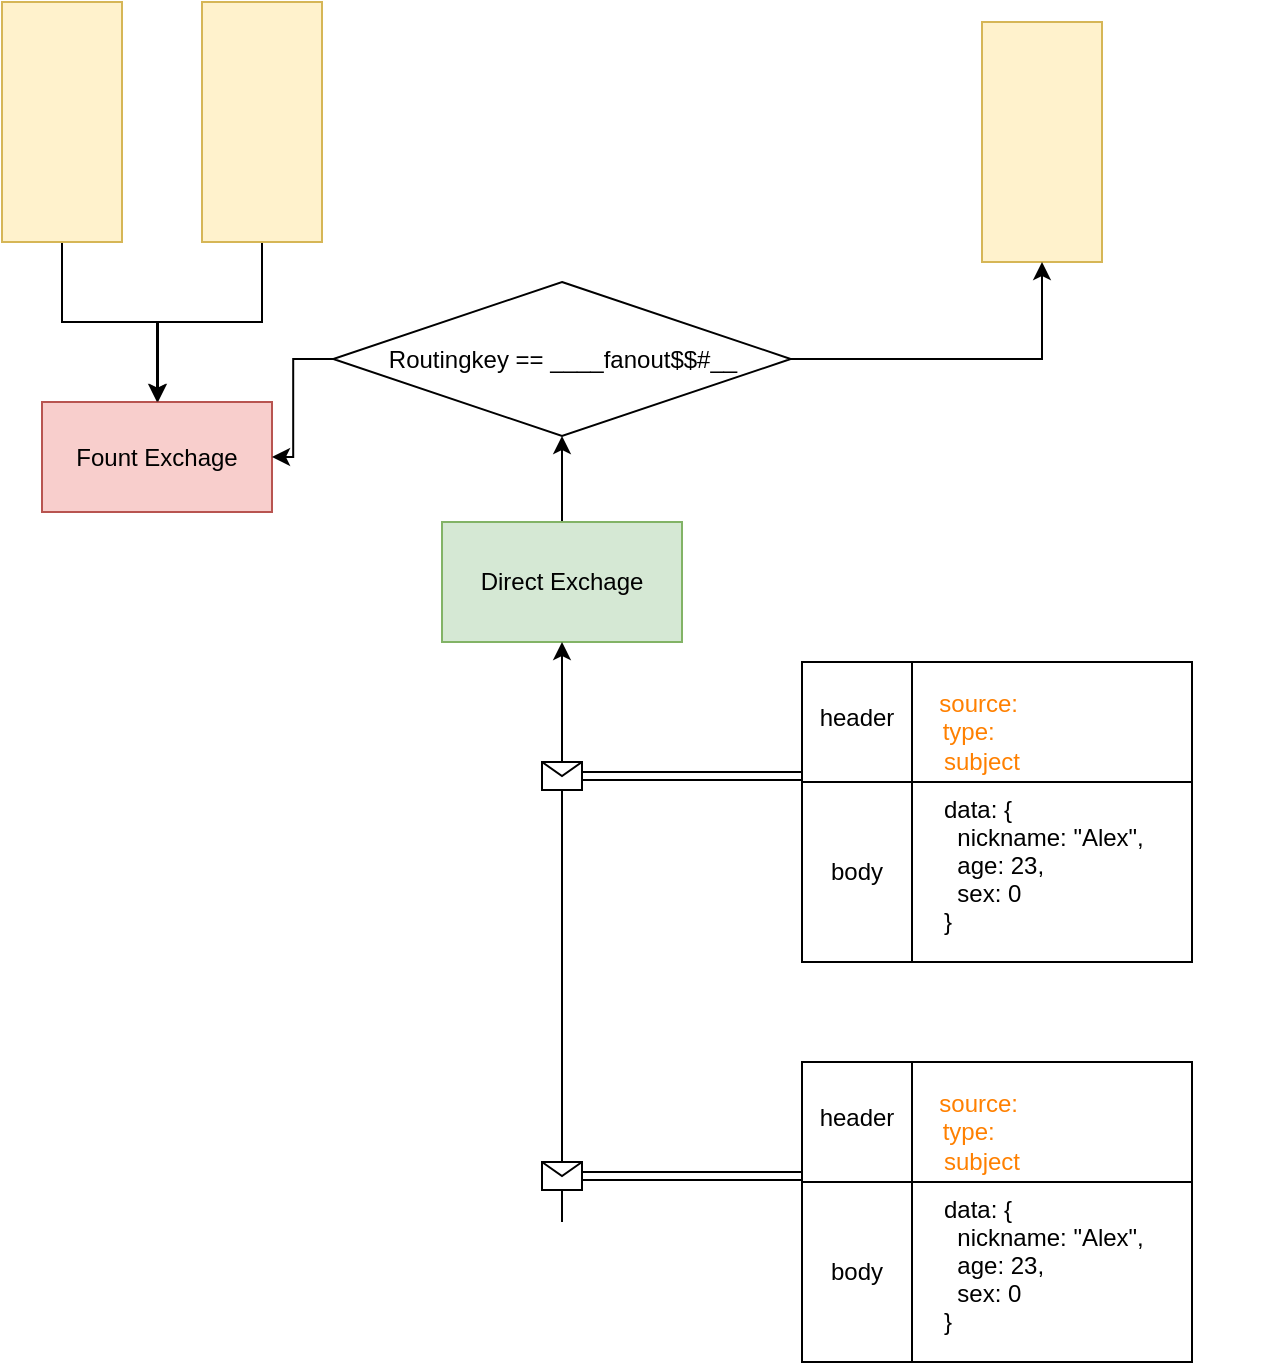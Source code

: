 <mxfile version="15.4.0" type="device"><diagram id="_MtEyyZ0zHupg3hYz6D8" name="第 1 页"><mxGraphModel dx="911" dy="861" grid="1" gridSize="10" guides="1" tooltips="1" connect="1" arrows="1" fold="1" page="1" pageScale="1" pageWidth="827" pageHeight="1169" math="0" shadow="0"><root><mxCell id="0"/><mxCell id="1" parent="0"/><mxCell id="txwxLR9py4HFr5qY0VI3-78" value="" style="group" vertex="1" connectable="0" parent="1"><mxGeometry x="90" y="140" width="170" height="255" as="geometry"/></mxCell><mxCell id="txwxLR9py4HFr5qY0VI3-5" value="Fount Exchage&lt;br&gt;" style="rounded=0;whiteSpace=wrap;html=1;rotation=0;fillColor=#f8cecc;strokeColor=#b85450;" vertex="1" parent="txwxLR9py4HFr5qY0VI3-78"><mxGeometry x="20" y="200" width="115" height="55" as="geometry"/></mxCell><mxCell id="txwxLR9py4HFr5qY0VI3-73" style="edgeStyle=orthogonalEdgeStyle;rounded=0;orthogonalLoop=1;jettySize=auto;html=1;entryX=0.5;entryY=0;entryDx=0;entryDy=0;fontColor=#FF8000;" edge="1" parent="txwxLR9py4HFr5qY0VI3-78" source="txwxLR9py4HFr5qY0VI3-69" target="txwxLR9py4HFr5qY0VI3-5"><mxGeometry relative="1" as="geometry"/></mxCell><mxCell id="txwxLR9py4HFr5qY0VI3-69" value="" style="rounded=0;whiteSpace=wrap;html=1;direction=south;fillColor=#fff2cc;strokeColor=#d6b656;" vertex="1" parent="txwxLR9py4HFr5qY0VI3-78"><mxGeometry width="60" height="120" as="geometry"/></mxCell><mxCell id="txwxLR9py4HFr5qY0VI3-72" style="edgeStyle=orthogonalEdgeStyle;rounded=0;orthogonalLoop=1;jettySize=auto;html=1;fontColor=#FF8000;" edge="1" parent="txwxLR9py4HFr5qY0VI3-78" source="txwxLR9py4HFr5qY0VI3-70" target="txwxLR9py4HFr5qY0VI3-5"><mxGeometry relative="1" as="geometry"><Array as="points"><mxPoint x="130" y="160"/><mxPoint x="78" y="160"/></Array></mxGeometry></mxCell><mxCell id="txwxLR9py4HFr5qY0VI3-70" value="" style="rounded=0;whiteSpace=wrap;html=1;direction=south;fillColor=#fff2cc;strokeColor=#d6b656;" vertex="1" parent="txwxLR9py4HFr5qY0VI3-78"><mxGeometry x="100" width="60" height="120" as="geometry"/></mxCell><mxCell id="txwxLR9py4HFr5qY0VI3-79" value="" style="group" vertex="1" connectable="0" parent="1"><mxGeometry x="300" y="200" width="425" height="620" as="geometry"/></mxCell><mxCell id="txwxLR9py4HFr5qY0VI3-105" style="edgeStyle=orthogonalEdgeStyle;rounded=0;orthogonalLoop=1;jettySize=auto;html=1;entryX=0.5;entryY=1;entryDx=0;entryDy=0;fontColor=#FF8000;" edge="1" parent="txwxLR9py4HFr5qY0VI3-79" source="txwxLR9py4HFr5qY0VI3-2" target="txwxLR9py4HFr5qY0VI3-80"><mxGeometry relative="1" as="geometry"/></mxCell><mxCell id="txwxLR9py4HFr5qY0VI3-2" value="Direct Exchage" style="rounded=0;whiteSpace=wrap;html=1;rotation=0;fillColor=#d5e8d4;strokeColor=#82b366;" vertex="1" parent="txwxLR9py4HFr5qY0VI3-79"><mxGeometry x="10" y="200" width="120" height="60" as="geometry"/></mxCell><mxCell id="txwxLR9py4HFr5qY0VI3-7" value="" style="endArrow=classic;html=1;rounded=0;edgeStyle=orthogonalEdgeStyle;startArrow=none;entryX=0.5;entryY=1;entryDx=0;entryDy=0;" edge="1" parent="txwxLR9py4HFr5qY0VI3-79" source="txwxLR9py4HFr5qY0VI3-9" target="txwxLR9py4HFr5qY0VI3-2"><mxGeometry relative="1" as="geometry"><mxPoint x="60" y="500" as="sourcePoint"/><mxPoint x="70" y="300" as="targetPoint"/></mxGeometry></mxCell><mxCell id="txwxLR9py4HFr5qY0VI3-9" value="" style="shape=message;html=1;outlineConnect=0;" vertex="1" parent="txwxLR9py4HFr5qY0VI3-79"><mxGeometry x="60" y="320" width="20" height="14" as="geometry"/></mxCell><mxCell id="txwxLR9py4HFr5qY0VI3-10" value="" style="endArrow=none;html=1;rounded=0;edgeStyle=orthogonalEdgeStyle;" edge="1" parent="txwxLR9py4HFr5qY0VI3-79" target="txwxLR9py4HFr5qY0VI3-9"><mxGeometry relative="1" as="geometry"><mxPoint x="70" y="550" as="sourcePoint"/><mxPoint x="70" y="300" as="targetPoint"/><Array as="points"><mxPoint x="70" y="500"/></Array></mxGeometry></mxCell><mxCell id="txwxLR9py4HFr5qY0VI3-50" value="" style="group" vertex="1" connectable="0" parent="txwxLR9py4HFr5qY0VI3-79"><mxGeometry x="190" y="270" width="235" height="150" as="geometry"/></mxCell><mxCell id="txwxLR9py4HFr5qY0VI3-41" value="" style="shape=internalStorage;whiteSpace=wrap;html=1;backgroundOutline=1;fontColor=#FF8000;dx=55;dy=60;" vertex="1" parent="txwxLR9py4HFr5qY0VI3-50"><mxGeometry width="195" height="150" as="geometry"/></mxCell><mxCell id="txwxLR9py4HFr5qY0VI3-42" value="&lt;font color=&quot;#000000&quot;&gt;header&lt;br&gt;&lt;br&gt;&lt;/font&gt;" style="text;html=1;strokeColor=none;fillColor=none;align=center;verticalAlign=middle;whiteSpace=wrap;rounded=0;fontColor=#FF8000;" vertex="1" parent="txwxLR9py4HFr5qY0VI3-50"><mxGeometry x="10" y="20" width="35" height="30" as="geometry"/></mxCell><mxCell id="txwxLR9py4HFr5qY0VI3-43" value="&lt;font color=&quot;#000000&quot;&gt;body&lt;br&gt;&lt;/font&gt;" style="text;html=1;strokeColor=none;fillColor=none;align=center;verticalAlign=middle;whiteSpace=wrap;rounded=0;fontColor=#FF8000;" vertex="1" parent="txwxLR9py4HFr5qY0VI3-50"><mxGeometry x="10" y="90" width="35" height="30" as="geometry"/></mxCell><mxCell id="txwxLR9py4HFr5qY0VI3-44" value="&amp;nbsp; &amp;nbsp;source:&amp;nbsp;&lt;br&gt;type:&amp;nbsp;&lt;br&gt;&amp;nbsp; &amp;nbsp;subject" style="text;html=1;strokeColor=none;fillColor=none;align=center;verticalAlign=middle;whiteSpace=wrap;rounded=0;fontColor=#FF8000;" vertex="1" parent="txwxLR9py4HFr5qY0VI3-50"><mxGeometry x="55" y="10" width="60" height="50" as="geometry"/></mxCell><mxCell id="txwxLR9py4HFr5qY0VI3-37" value="data: {&#10;  nickname: &quot;Alex&quot;, &#10;  age: 23,&#10;  sex: 0&#10;}" style="text;strokeColor=none;fillColor=none;spacingLeft=4;spacingRight=4;overflow=hidden;rotatable=0;points=[[0,0.5],[1,0.5]];portConstraint=eastwest;fontSize=12;" vertex="1" parent="txwxLR9py4HFr5qY0VI3-50"><mxGeometry x="65" y="60" width="170" height="80" as="geometry"/></mxCell><mxCell id="txwxLR9py4HFr5qY0VI3-51" style="edgeStyle=orthogonalEdgeStyle;shape=link;rounded=0;orthogonalLoop=1;jettySize=auto;html=1;entryX=0;entryY=0.38;entryDx=0;entryDy=0;entryPerimeter=0;fontColor=#FF8000;" edge="1" parent="txwxLR9py4HFr5qY0VI3-79" source="txwxLR9py4HFr5qY0VI3-9" target="txwxLR9py4HFr5qY0VI3-41"><mxGeometry relative="1" as="geometry"/></mxCell><mxCell id="txwxLR9py4HFr5qY0VI3-54" value="" style="group" vertex="1" connectable="0" parent="txwxLR9py4HFr5qY0VI3-79"><mxGeometry x="190" y="470" width="235" height="150" as="geometry"/></mxCell><mxCell id="txwxLR9py4HFr5qY0VI3-55" value="" style="shape=internalStorage;whiteSpace=wrap;html=1;backgroundOutline=1;fontColor=#FF8000;dx=55;dy=60;" vertex="1" parent="txwxLR9py4HFr5qY0VI3-54"><mxGeometry width="195" height="150" as="geometry"/></mxCell><mxCell id="txwxLR9py4HFr5qY0VI3-56" value="&lt;font color=&quot;#000000&quot;&gt;header&lt;br&gt;&lt;br&gt;&lt;/font&gt;" style="text;html=1;strokeColor=none;fillColor=none;align=center;verticalAlign=middle;whiteSpace=wrap;rounded=0;fontColor=#FF8000;" vertex="1" parent="txwxLR9py4HFr5qY0VI3-54"><mxGeometry x="10" y="20" width="35" height="30" as="geometry"/></mxCell><mxCell id="txwxLR9py4HFr5qY0VI3-57" value="&lt;font color=&quot;#000000&quot;&gt;body&lt;br&gt;&lt;/font&gt;" style="text;html=1;strokeColor=none;fillColor=none;align=center;verticalAlign=middle;whiteSpace=wrap;rounded=0;fontColor=#FF8000;" vertex="1" parent="txwxLR9py4HFr5qY0VI3-54"><mxGeometry x="10" y="90" width="35" height="30" as="geometry"/></mxCell><mxCell id="txwxLR9py4HFr5qY0VI3-58" value="&amp;nbsp; &amp;nbsp;source:&amp;nbsp;&lt;br&gt;type:&amp;nbsp;&lt;br&gt;&amp;nbsp; &amp;nbsp;subject" style="text;html=1;strokeColor=none;fillColor=none;align=center;verticalAlign=middle;whiteSpace=wrap;rounded=0;fontColor=#FF8000;" vertex="1" parent="txwxLR9py4HFr5qY0VI3-54"><mxGeometry x="55" y="10" width="60" height="50" as="geometry"/></mxCell><mxCell id="txwxLR9py4HFr5qY0VI3-59" value="data: {&#10;  nickname: &quot;Alex&quot;, &#10;  age: 23,&#10;  sex: 0&#10;}" style="text;strokeColor=none;fillColor=none;spacingLeft=4;spacingRight=4;overflow=hidden;rotatable=0;points=[[0,0.5],[1,0.5]];portConstraint=eastwest;fontSize=12;" vertex="1" parent="txwxLR9py4HFr5qY0VI3-54"><mxGeometry x="65" y="60" width="170" height="80" as="geometry"/></mxCell><mxCell id="txwxLR9py4HFr5qY0VI3-68" value="" style="edgeStyle=orthogonalEdgeStyle;shape=link;rounded=0;orthogonalLoop=1;jettySize=auto;html=1;fontColor=#FF8000;" edge="1" parent="txwxLR9py4HFr5qY0VI3-79" source="txwxLR9py4HFr5qY0VI3-67" target="txwxLR9py4HFr5qY0VI3-55"><mxGeometry relative="1" as="geometry"><Array as="points"><mxPoint x="150" y="527"/><mxPoint x="150" y="527"/></Array></mxGeometry></mxCell><mxCell id="txwxLR9py4HFr5qY0VI3-67" value="" style="shape=message;html=1;outlineConnect=0;" vertex="1" parent="txwxLR9py4HFr5qY0VI3-79"><mxGeometry x="60" y="520" width="20" height="14" as="geometry"/></mxCell><mxCell id="txwxLR9py4HFr5qY0VI3-80" value="&lt;span style=&quot;color: rgb(0 , 0 , 0) ; font-family: &amp;#34;verdana&amp;#34; , sans-serif ; text-align: right&quot;&gt;Routingkey ==&amp;nbsp;&lt;/span&gt;&lt;font color=&quot;#000000&quot; face=&quot;verdana, sans-serif&quot;&gt;____fanout$$#__&lt;/font&gt;" style="rhombus;whiteSpace=wrap;html=1;fontColor=#FF8000;" vertex="1" parent="txwxLR9py4HFr5qY0VI3-79"><mxGeometry x="-44.37" y="80" width="228.75" height="77" as="geometry"/></mxCell><mxCell id="txwxLR9py4HFr5qY0VI3-112" style="edgeStyle=orthogonalEdgeStyle;rounded=0;orthogonalLoop=1;jettySize=auto;html=1;exitX=0;exitY=0.5;exitDx=0;exitDy=0;entryX=1;entryY=0.5;entryDx=0;entryDy=0;fontColor=#FF8000;" edge="1" parent="1" source="txwxLR9py4HFr5qY0VI3-80" target="txwxLR9py4HFr5qY0VI3-5"><mxGeometry relative="1" as="geometry"/></mxCell><mxCell id="txwxLR9py4HFr5qY0VI3-71" value="" style="rounded=0;whiteSpace=wrap;html=1;direction=south;fillColor=#fff2cc;strokeColor=#d6b656;" vertex="1" parent="1"><mxGeometry x="580" y="150" width="60" height="120" as="geometry"/></mxCell><mxCell id="txwxLR9py4HFr5qY0VI3-111" style="edgeStyle=orthogonalEdgeStyle;rounded=0;orthogonalLoop=1;jettySize=auto;html=1;fontColor=#FF8000;entryX=1;entryY=0.5;entryDx=0;entryDy=0;" edge="1" parent="1" source="txwxLR9py4HFr5qY0VI3-80" target="txwxLR9py4HFr5qY0VI3-71"><mxGeometry relative="1" as="geometry"/></mxCell></root></mxGraphModel></diagram></mxfile>